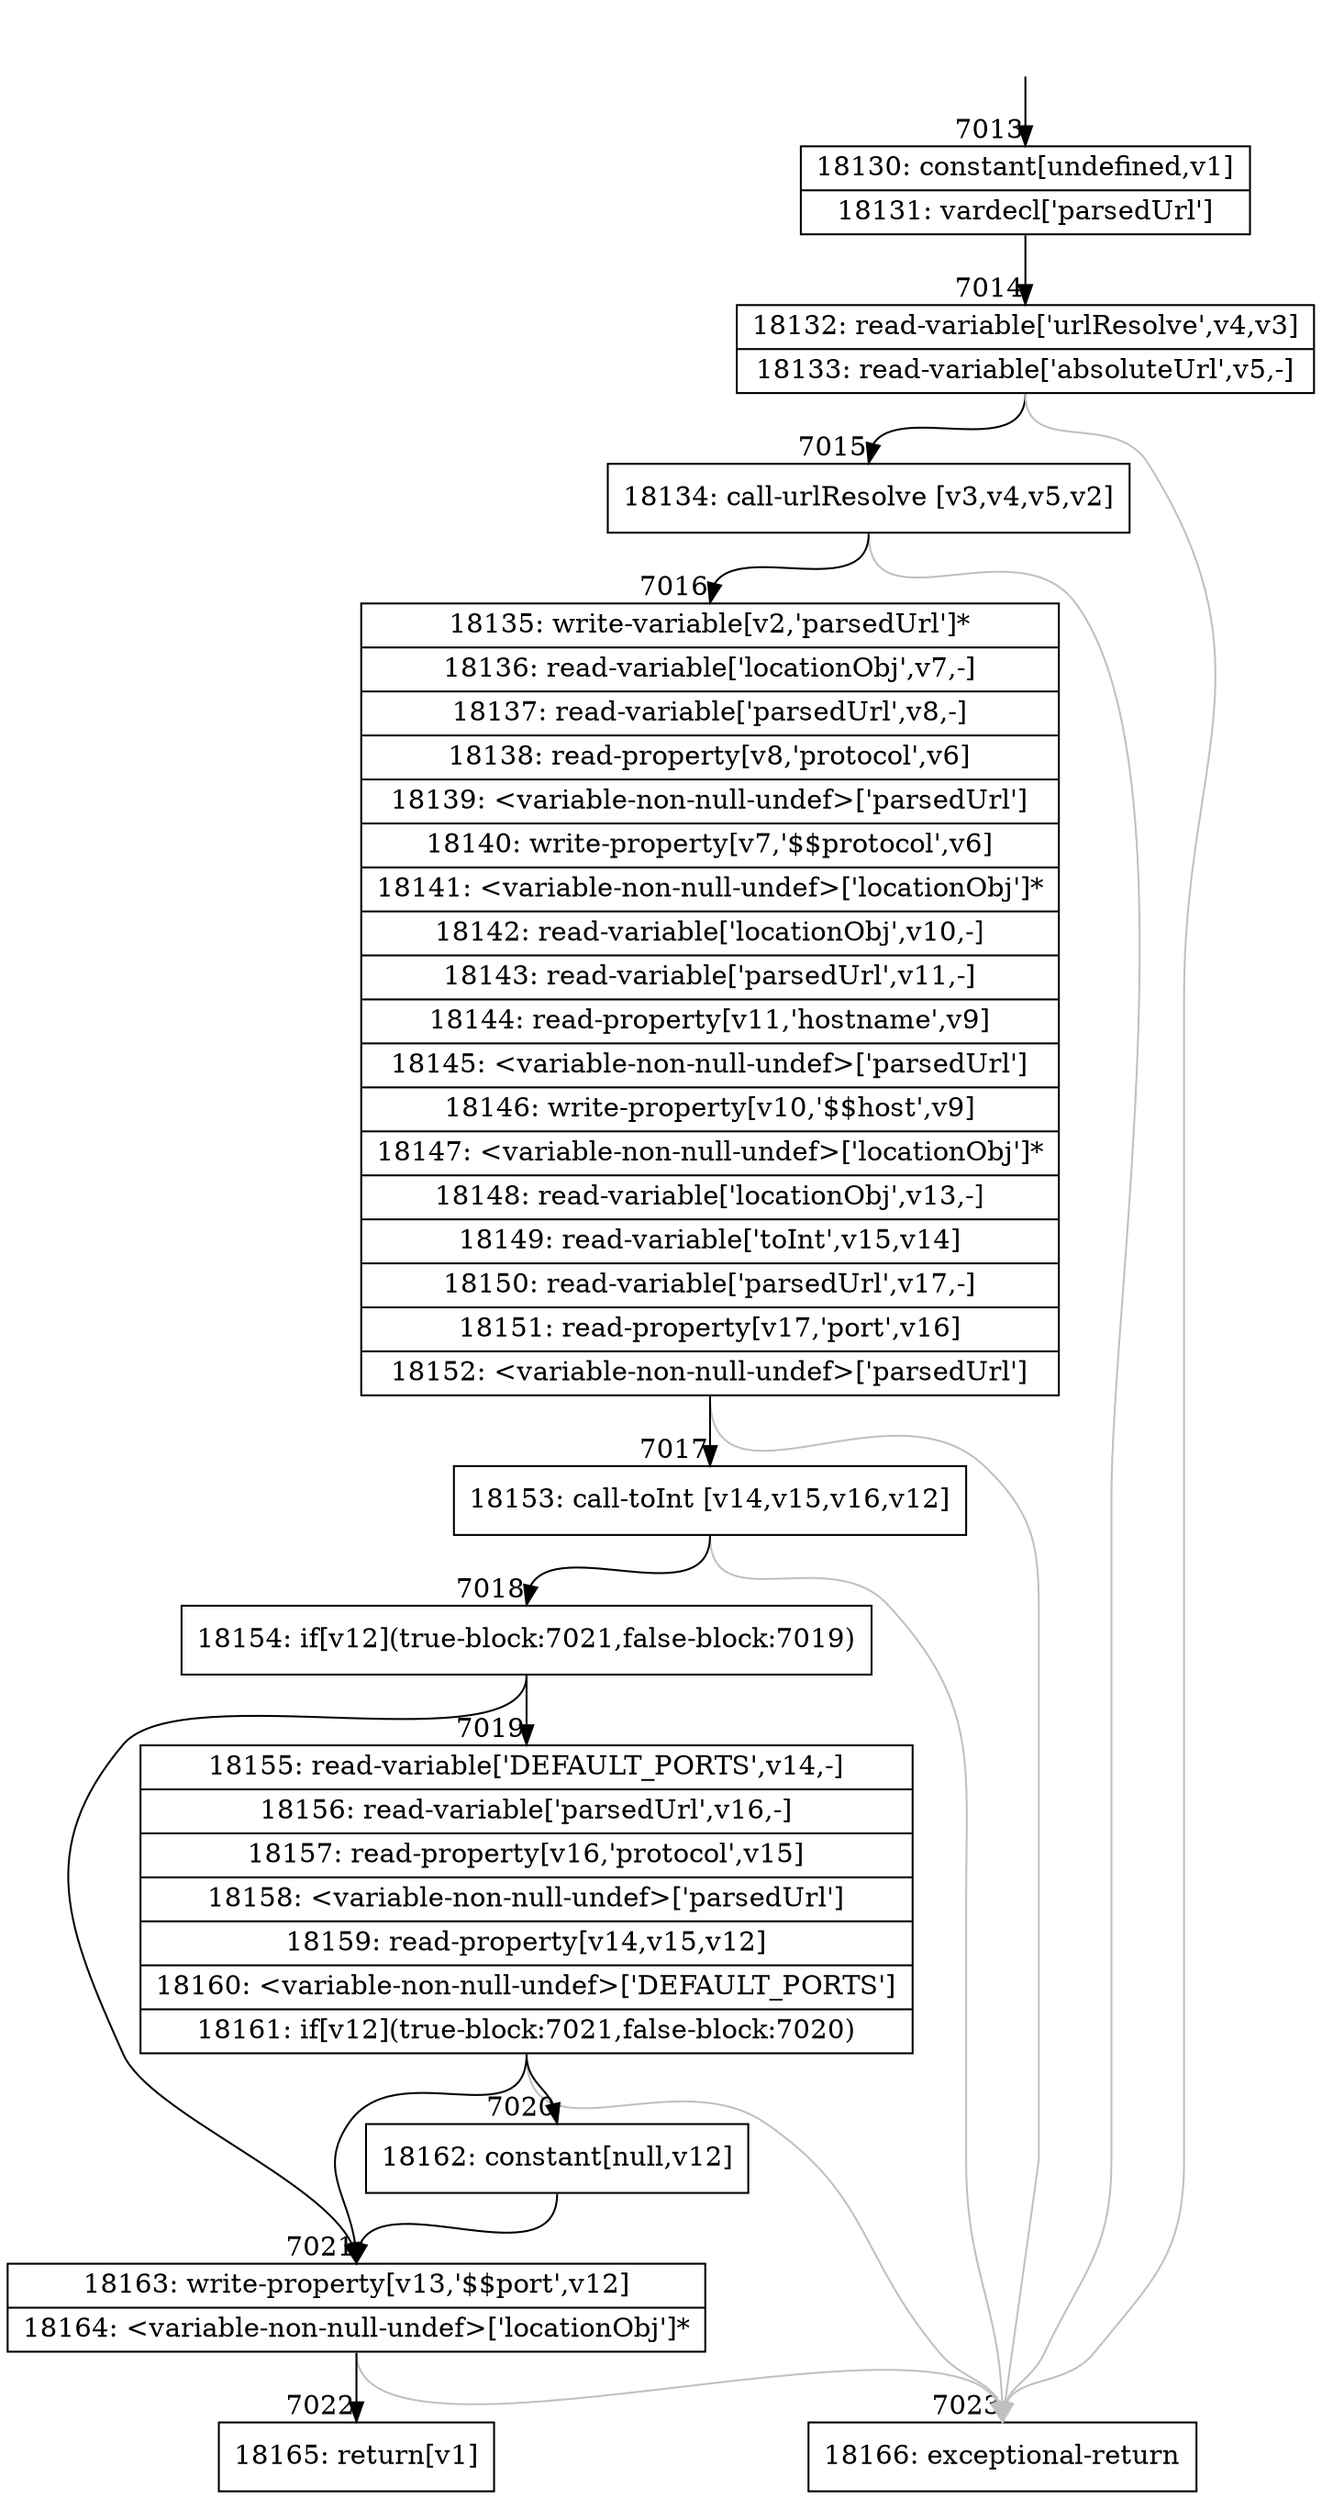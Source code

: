 digraph {
rankdir="TD"
BB_entry528[shape=none,label=""];
BB_entry528 -> BB7013 [tailport=s, headport=n, headlabel="    7013"]
BB7013 [shape=record label="{18130: constant[undefined,v1]|18131: vardecl['parsedUrl']}" ] 
BB7013 -> BB7014 [tailport=s, headport=n, headlabel="      7014"]
BB7014 [shape=record label="{18132: read-variable['urlResolve',v4,v3]|18133: read-variable['absoluteUrl',v5,-]}" ] 
BB7014 -> BB7015 [tailport=s, headport=n, headlabel="      7015"]
BB7014 -> BB7023 [tailport=s, headport=n, color=gray, headlabel="      7023"]
BB7015 [shape=record label="{18134: call-urlResolve [v3,v4,v5,v2]}" ] 
BB7015 -> BB7016 [tailport=s, headport=n, headlabel="      7016"]
BB7015 -> BB7023 [tailport=s, headport=n, color=gray]
BB7016 [shape=record label="{18135: write-variable[v2,'parsedUrl']*|18136: read-variable['locationObj',v7,-]|18137: read-variable['parsedUrl',v8,-]|18138: read-property[v8,'protocol',v6]|18139: \<variable-non-null-undef\>['parsedUrl']|18140: write-property[v7,'$$protocol',v6]|18141: \<variable-non-null-undef\>['locationObj']*|18142: read-variable['locationObj',v10,-]|18143: read-variable['parsedUrl',v11,-]|18144: read-property[v11,'hostname',v9]|18145: \<variable-non-null-undef\>['parsedUrl']|18146: write-property[v10,'$$host',v9]|18147: \<variable-non-null-undef\>['locationObj']*|18148: read-variable['locationObj',v13,-]|18149: read-variable['toInt',v15,v14]|18150: read-variable['parsedUrl',v17,-]|18151: read-property[v17,'port',v16]|18152: \<variable-non-null-undef\>['parsedUrl']}" ] 
BB7016 -> BB7017 [tailport=s, headport=n, headlabel="      7017"]
BB7016 -> BB7023 [tailport=s, headport=n, color=gray]
BB7017 [shape=record label="{18153: call-toInt [v14,v15,v16,v12]}" ] 
BB7017 -> BB7018 [tailport=s, headport=n, headlabel="      7018"]
BB7017 -> BB7023 [tailport=s, headport=n, color=gray]
BB7018 [shape=record label="{18154: if[v12](true-block:7021,false-block:7019)}" ] 
BB7018 -> BB7021 [tailport=s, headport=n, headlabel="      7021"]
BB7018 -> BB7019 [tailport=s, headport=n, headlabel="      7019"]
BB7019 [shape=record label="{18155: read-variable['DEFAULT_PORTS',v14,-]|18156: read-variable['parsedUrl',v16,-]|18157: read-property[v16,'protocol',v15]|18158: \<variable-non-null-undef\>['parsedUrl']|18159: read-property[v14,v15,v12]|18160: \<variable-non-null-undef\>['DEFAULT_PORTS']|18161: if[v12](true-block:7021,false-block:7020)}" ] 
BB7019 -> BB7021 [tailport=s, headport=n]
BB7019 -> BB7020 [tailport=s, headport=n, headlabel="      7020"]
BB7019 -> BB7023 [tailport=s, headport=n, color=gray]
BB7020 [shape=record label="{18162: constant[null,v12]}" ] 
BB7020 -> BB7021 [tailport=s, headport=n]
BB7021 [shape=record label="{18163: write-property[v13,'$$port',v12]|18164: \<variable-non-null-undef\>['locationObj']*}" ] 
BB7021 -> BB7022 [tailport=s, headport=n, headlabel="      7022"]
BB7021 -> BB7023 [tailport=s, headport=n, color=gray]
BB7022 [shape=record label="{18165: return[v1]}" ] 
BB7023 [shape=record label="{18166: exceptional-return}" ] 
//#$~ 11227
}
